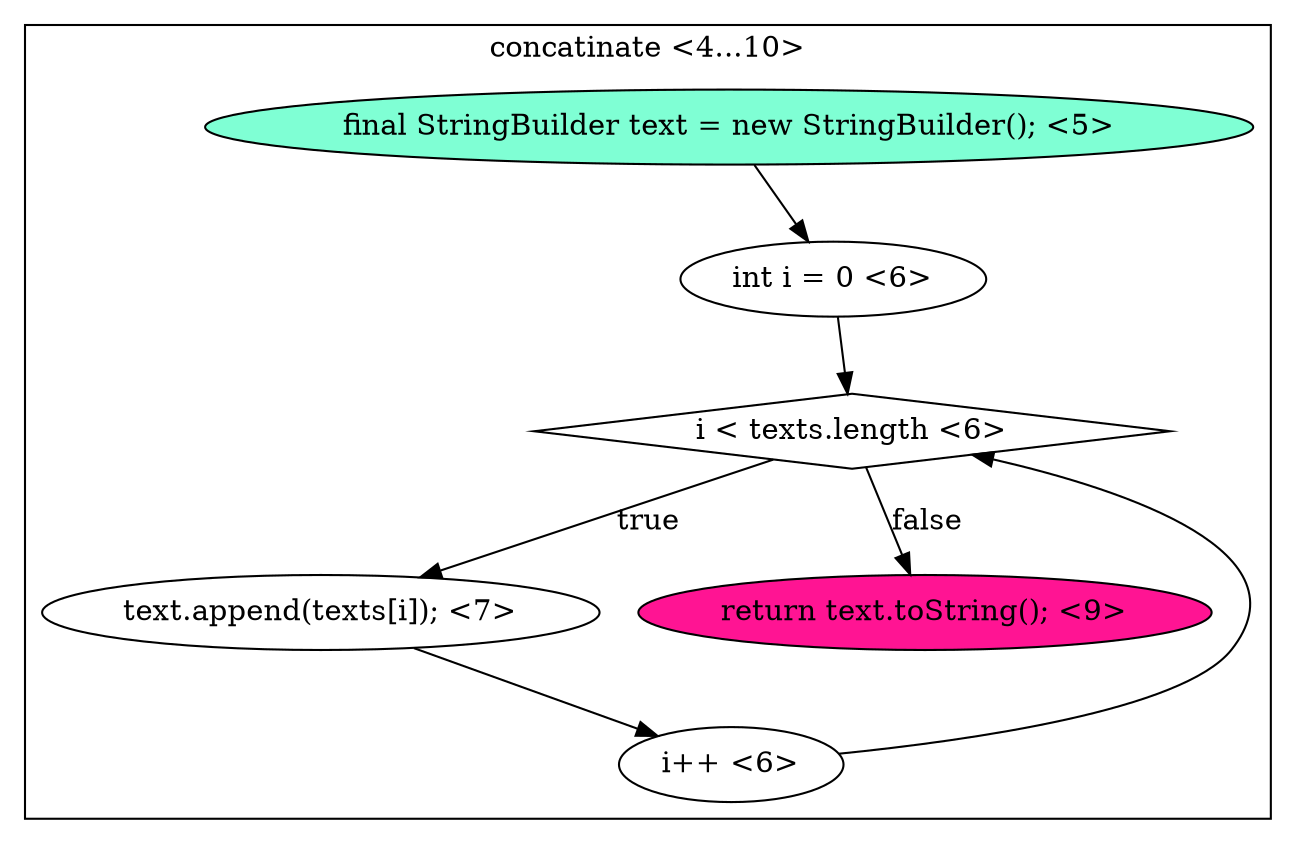 digraph CFG {
subgraph cluster0 {
label = "concatinate <4...10>";
0.0 [style = filled, label = "final StringBuilder text = new StringBuilder(); <5>", fillcolor = aquamarine, shape = ellipse];
0.1 [style = filled, label = "int i = 0 <6>", fillcolor = white, shape = ellipse];
0.2 [style = filled, label = "i < texts.length <6>", fillcolor = white, shape = diamond];
0.3 [style = filled, label = "i++ <6>", fillcolor = white, shape = ellipse];
0.4 [style = filled, label = "text.append(texts[i]); <7>", fillcolor = white, shape = ellipse];
0.5 [style = filled, label = "return text.toString(); <9>", fillcolor = deeppink, shape = ellipse];
0.0 -> 0.1 [style = solid, label=""];
0.1 -> 0.2 [style = solid, label=""];
0.2 -> 0.4 [style = solid, label="true"];
0.2 -> 0.5 [style = solid, label="false"];
0.3 -> 0.2 [style = solid, label=""];
0.4 -> 0.3 [style = solid, label=""];
}
}